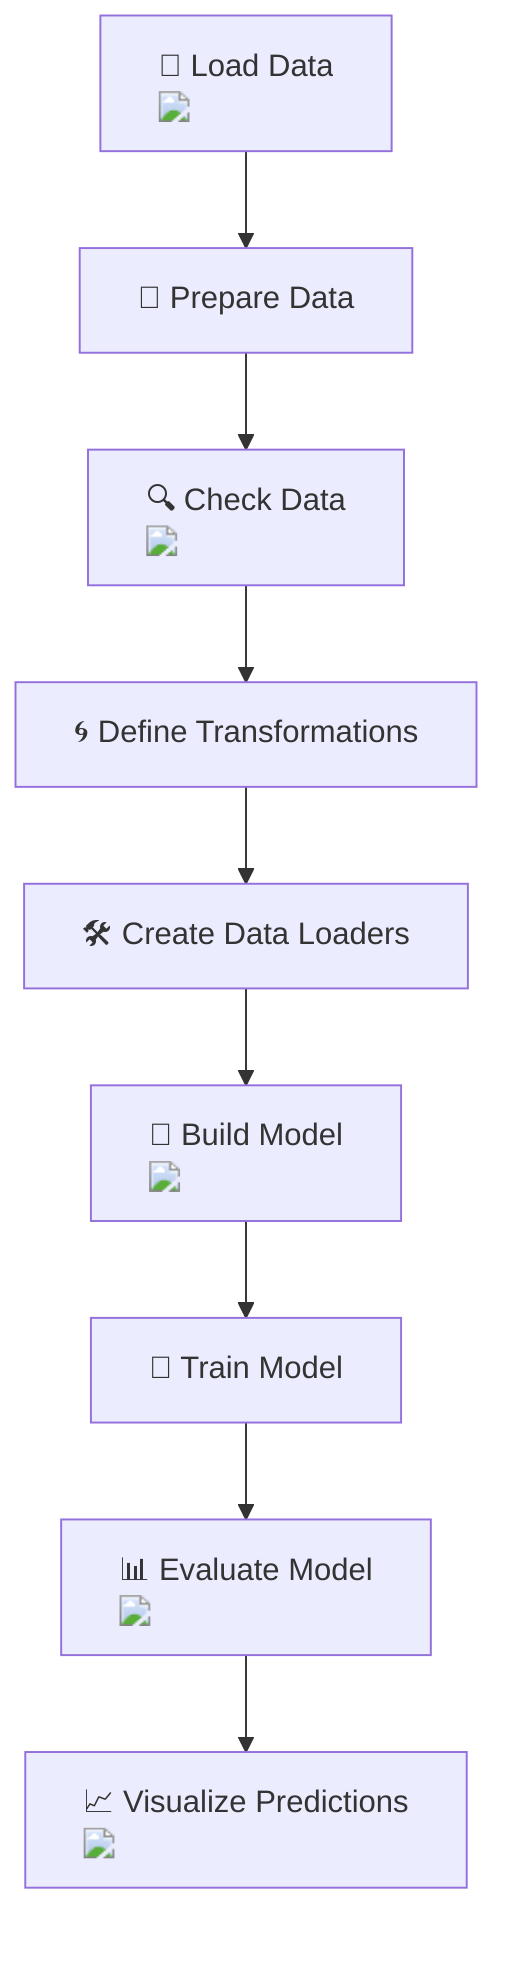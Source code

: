 flowchart TD
    A["📂 Load Data <img src='icons/file.svg' />"] --> B["🔄 Prepare Data"]
    B --> C["🔍 Check Data <img src='dummy_plots/scatter_plot_template.svg' />"]
    C --> D["🌀 Define Transformations"]
    D --> E["🛠️ Create Data Loaders"]
    E --> F["🧠 Build Model <img src='icons/brain.svg' />"]
    F --> G["🔁 Train Model"]
    G --> H["📊 Evaluate Model <img src='dummy_plots/barplot_template.svg' />"]
    H --> I["📈 Visualize Predictions <img src='dummy_plots/boxplot_template.svg' />"]